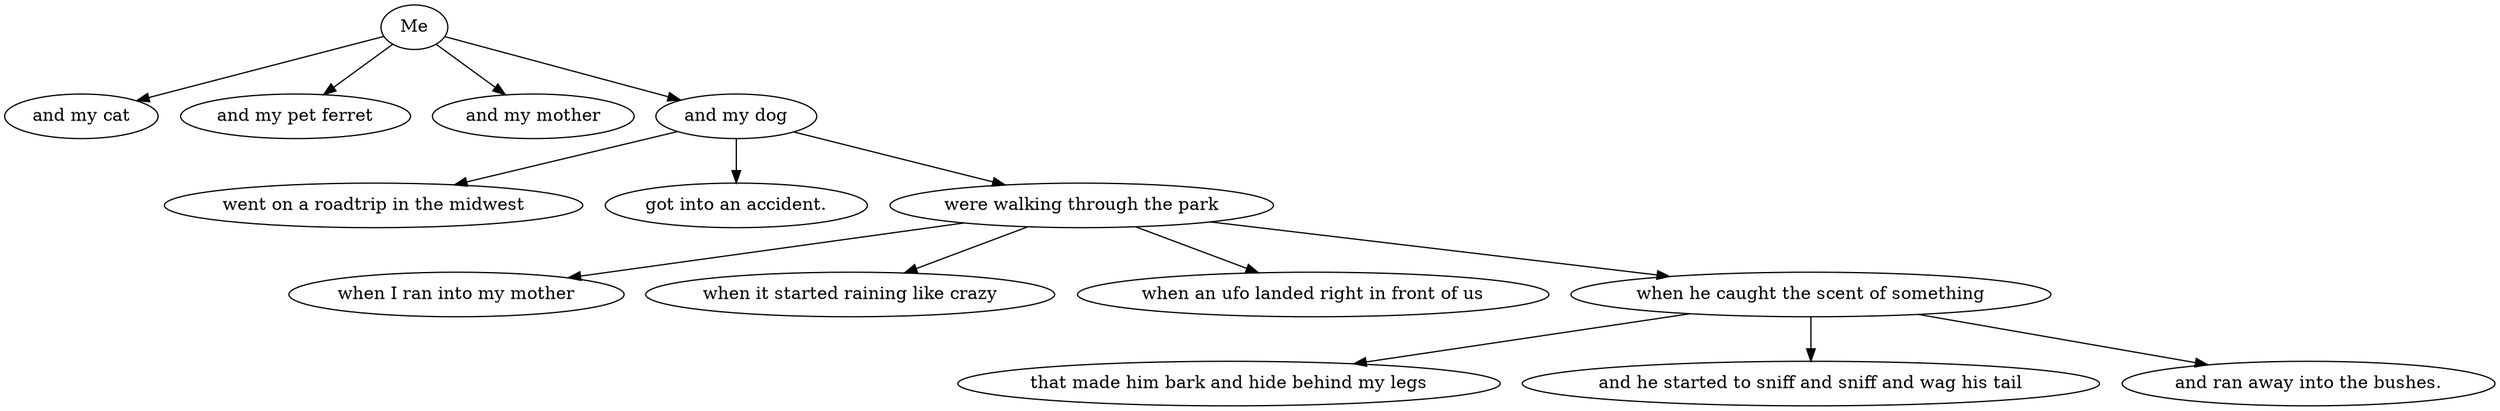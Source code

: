 digraph {
  "Me" -> "and my cat";
  "Me" -> "and my pet ferret";
  "Me" -> "and my mother";
  "Me" -> "and my dog";
  "and my dog" -> "went on a roadtrip in the midwest";
  "and my dog" -> "got into an accident.";
  "and my dog" -> "were walking through the park";
  "were walking through the park" -> "when I ran into my mother";
  "were walking through the park" -> "when it started raining like crazy";
  "were walking through the park" -> "when an ufo landed right in front of us";
  "were walking through the park" -> "when he caught the scent of something";
  "when he caught the scent of something" -> "that made him bark and hide behind my legs";
  "when he caught the scent of something" -> "and he started to sniff and sniff and wag his tail";
  "when he caught the scent of something" -> "and ran away into the bushes.";
  "and ran away into the bushes.";
}

/*
  He found something in there and dragged it out.
  I didn't get a good look at it,
  since he was chewing on it,
  and when I reached him, he had swallowed it whole.
  But I could swear that it looked like a little person.
  I mean a little statue or something like that.
  I distinctly remember seeing weird little legs and I think also a face.
  In the following two weeks my dog developed lots of white spots
  all over his body.

  I went to the veterinarian and explained what had happened.
  I didn't want to sound like I was crazy,
  so I left out the part about the little statue in the park.
  Just said that my dog had developed white spots.
  That didn't help, the vet still looked at me like I was going insane.
  And with some hesitation in her voice, she said:
  "Those are black spots. Your dog is a Dalmation."

  Two weeks later, I walked my dog through the same park again.
  We passed by this small kiosk, selling newspapers and small bottles of water.
  And I saw they were also selling these gingerbread men.
  And then I finally got it:
  Two weeks ago my dog had found a gingerbread man.
  That someone must have dropped.
  Why my dog got white spots, I still don't know.
*/
